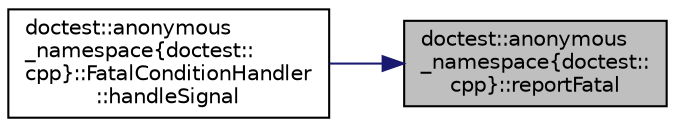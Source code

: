 digraph "doctest::anonymous_namespace{doctest::cpp}::reportFatal"
{
 // LATEX_PDF_SIZE
  edge [fontname="Helvetica",fontsize="10",labelfontname="Helvetica",labelfontsize="10"];
  node [fontname="Helvetica",fontsize="10",shape=record];
  rankdir="RL";
  Node1 [label="doctest::anonymous\l_namespace\{doctest::\lcpp\}::reportFatal",height=0.2,width=0.4,color="black", fillcolor="grey75", style="filled", fontcolor="black",tooltip=" "];
  Node1 -> Node2 [dir="back",color="midnightblue",fontsize="10",style="solid",fontname="Helvetica"];
  Node2 [label="doctest::anonymous\l_namespace\{doctest::\lcpp\}::FatalConditionHandler\l::handleSignal",height=0.2,width=0.4,color="black", fillcolor="white", style="filled",URL="$structdoctest_1_1anonymous__namespace_02doctest_8cpp_03_1_1_fatal_condition_handler.html#a67ccd280f277a0c1d4821d699706367b",tooltip=" "];
}
